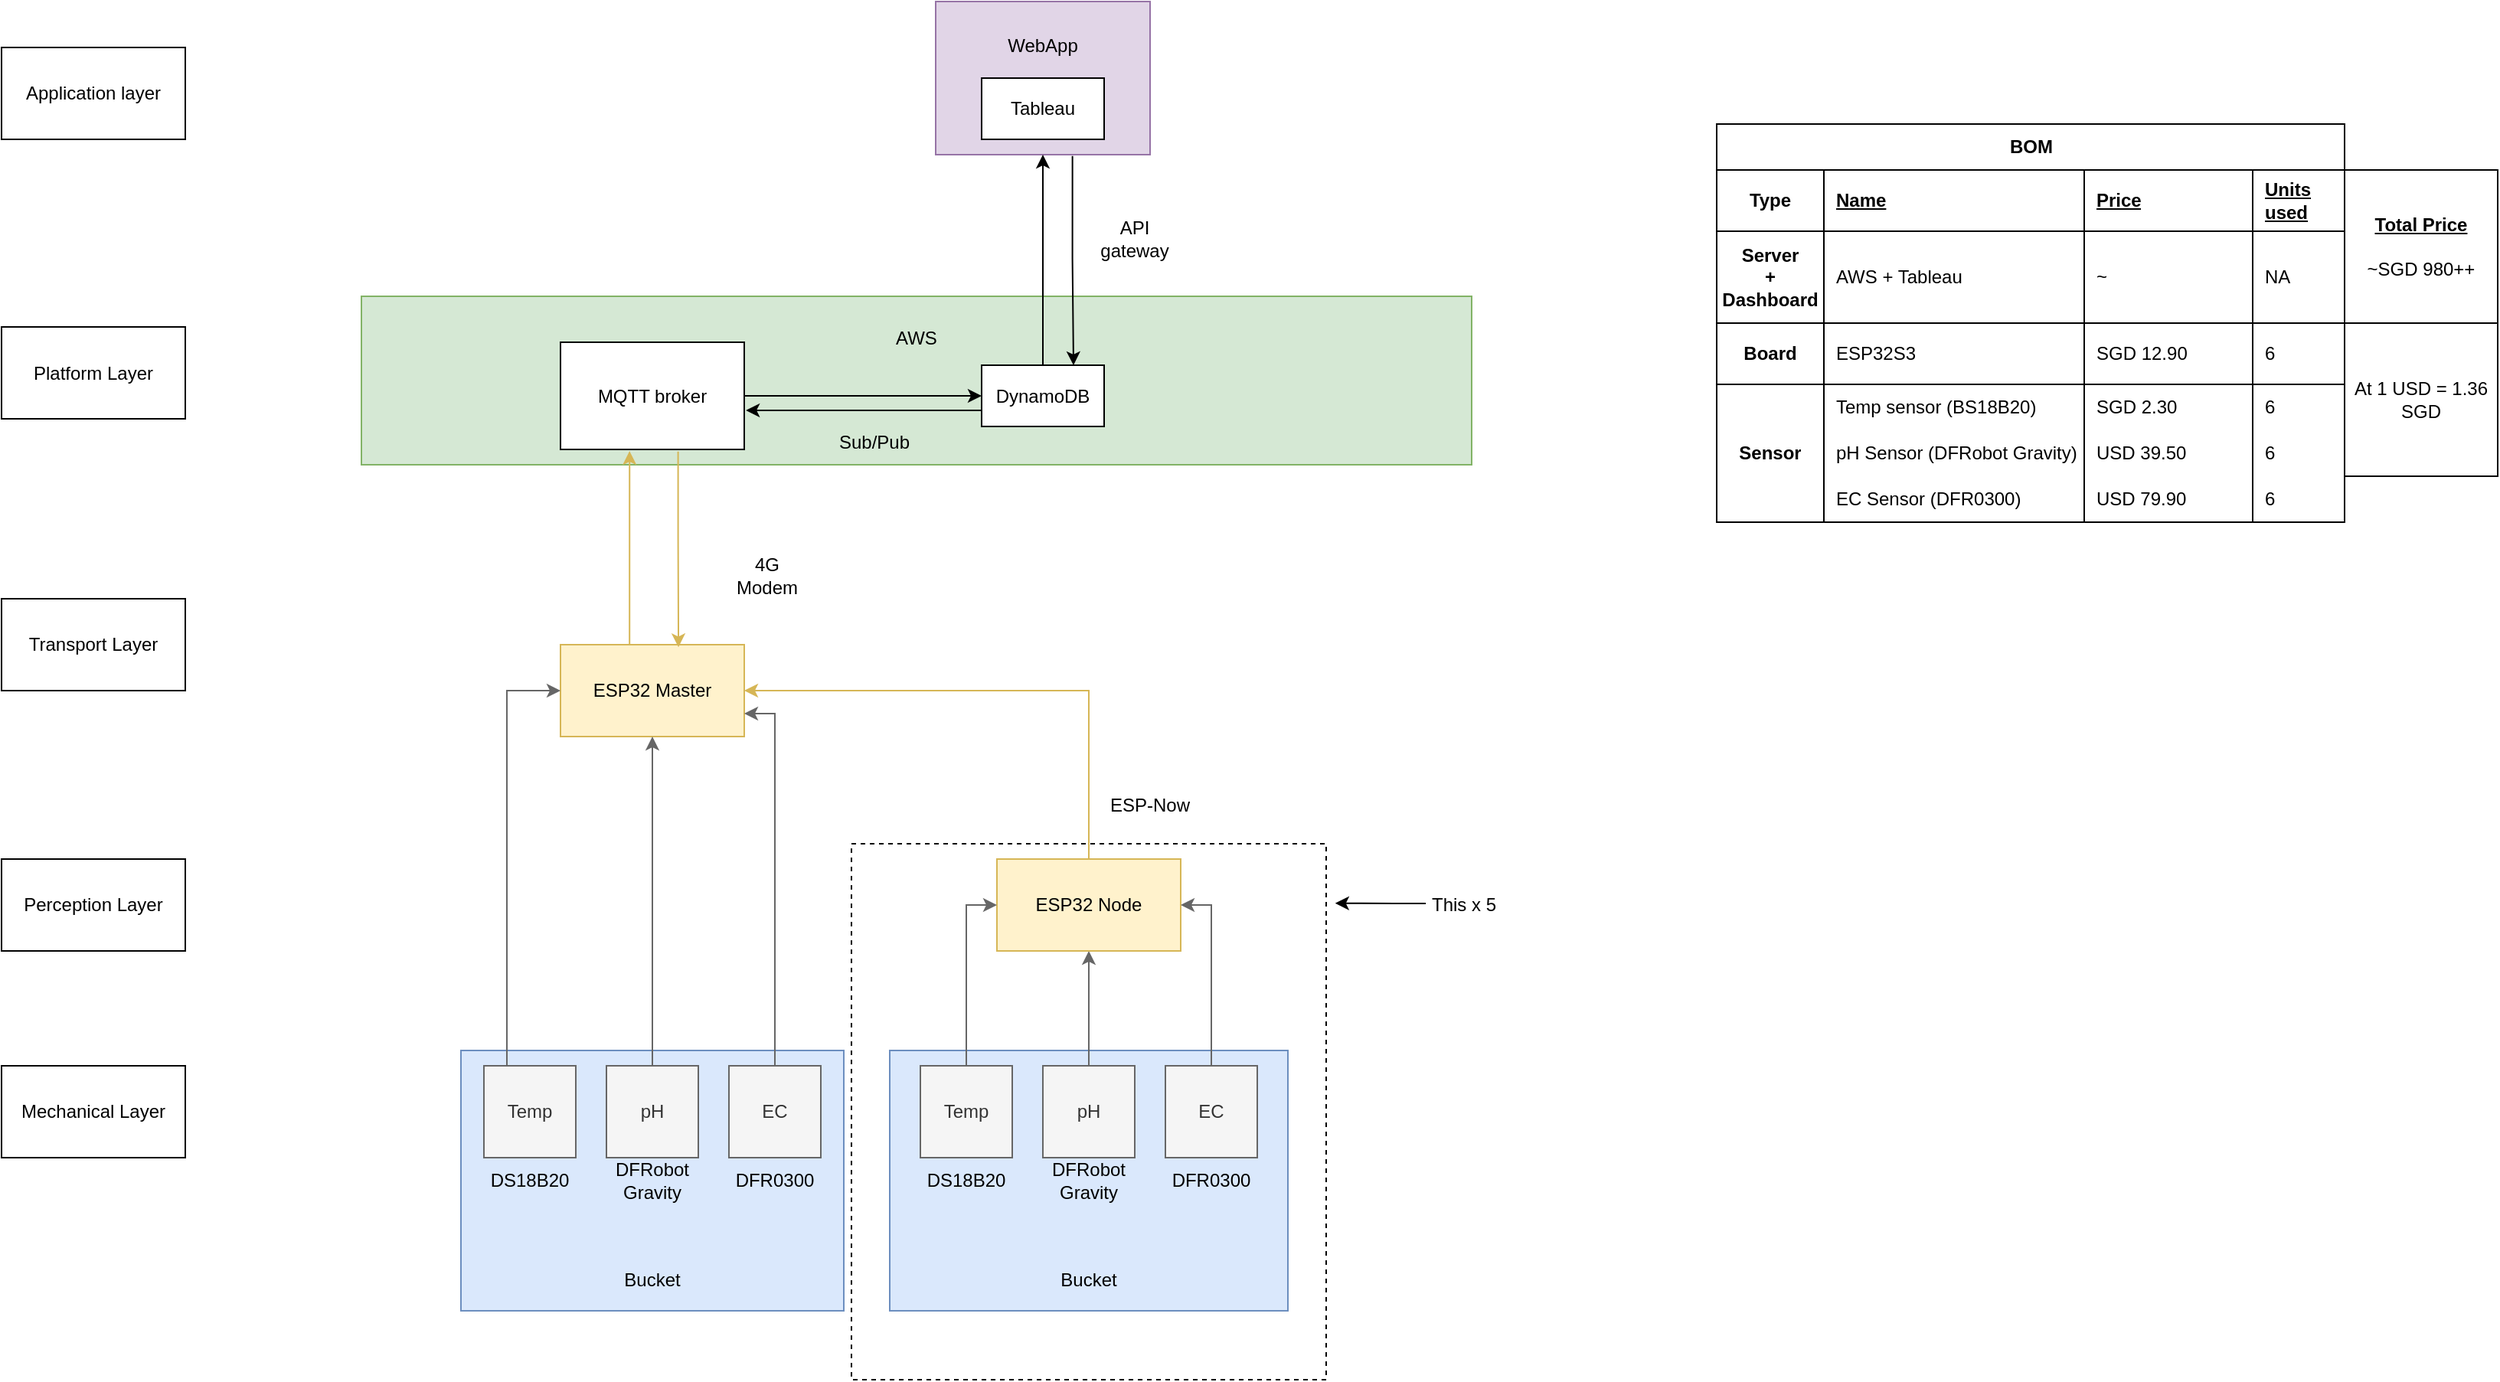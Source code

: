 <mxfile version="21.7.5" type="device" pages="2">
  <diagram name="System 1" id="mSUXatx3NGZQLz7jR2bt">
    <mxGraphModel dx="1036" dy="606" grid="1" gridSize="10" guides="1" tooltips="1" connect="1" arrows="1" fold="1" page="1" pageScale="1" pageWidth="1100" pageHeight="850" math="0" shadow="0">
      <root>
        <mxCell id="pdjHVwJBZPTXlufEzGtt-0" />
        <mxCell id="pdjHVwJBZPTXlufEzGtt-1" parent="pdjHVwJBZPTXlufEzGtt-0" />
        <mxCell id="Ox5QC6q338esezQXy0es-73" value="" style="rounded=0;whiteSpace=wrap;html=1;" parent="pdjHVwJBZPTXlufEzGtt-1" vertex="1">
          <mxGeometry x="1150" y="90" width="410" height="260" as="geometry" />
        </mxCell>
        <mxCell id="Mg-5uD6W3iN0FRPjGjF5-0" value="&lt;br&gt;&lt;br&gt;&lt;br&gt;&lt;br&gt;&lt;br&gt;&lt;br&gt;&lt;br&gt;&lt;br&gt;&lt;br&gt;Bucket" style="rounded=0;whiteSpace=wrap;html=1;fillColor=#dae8fc;strokeColor=#6c8ebf;" parent="pdjHVwJBZPTXlufEzGtt-1" vertex="1">
          <mxGeometry x="330" y="695" width="250" height="170" as="geometry" />
        </mxCell>
        <mxCell id="gIOfLjn_O7H-7bCl5vB6-2" value="" style="rounded=0;whiteSpace=wrap;html=1;fillColor=none;dashed=1;" parent="pdjHVwJBZPTXlufEzGtt-1" vertex="1">
          <mxGeometry x="585" y="560" width="310" height="350" as="geometry" />
        </mxCell>
        <mxCell id="gIOfLjn_O7H-7bCl5vB6-0" value="&lt;br&gt;&lt;br&gt;&lt;br&gt;&lt;br&gt;&lt;br&gt;&lt;br&gt;&lt;br&gt;&lt;br&gt;&lt;br&gt;Bucket" style="rounded=0;whiteSpace=wrap;html=1;fillColor=#dae8fc;strokeColor=#6c8ebf;" parent="pdjHVwJBZPTXlufEzGtt-1" vertex="1">
          <mxGeometry x="610" y="695" width="260" height="170" as="geometry" />
        </mxCell>
        <mxCell id="pdjHVwJBZPTXlufEzGtt-2" value="WebApp&lt;br&gt;&lt;br&gt;&lt;br&gt;&lt;br&gt;" style="rounded=0;whiteSpace=wrap;html=1;fillColor=#e1d5e7;strokeColor=#9673a6;" parent="pdjHVwJBZPTXlufEzGtt-1" vertex="1">
          <mxGeometry x="640" y="10" width="140" height="100" as="geometry" />
        </mxCell>
        <mxCell id="pdjHVwJBZPTXlufEzGtt-3" value="Application layer" style="rounded=0;whiteSpace=wrap;html=1;" parent="pdjHVwJBZPTXlufEzGtt-1" vertex="1">
          <mxGeometry x="30" y="40" width="120" height="60" as="geometry" />
        </mxCell>
        <mxCell id="pdjHVwJBZPTXlufEzGtt-4" value="Platform Layer" style="rounded=0;whiteSpace=wrap;html=1;" parent="pdjHVwJBZPTXlufEzGtt-1" vertex="1">
          <mxGeometry x="30" y="222.5" width="120" height="60" as="geometry" />
        </mxCell>
        <mxCell id="pdjHVwJBZPTXlufEzGtt-5" value="Transport Layer" style="rounded=0;whiteSpace=wrap;html=1;" parent="pdjHVwJBZPTXlufEzGtt-1" vertex="1">
          <mxGeometry x="30" y="400" width="120" height="60" as="geometry" />
        </mxCell>
        <mxCell id="pdjHVwJBZPTXlufEzGtt-6" value="Perception Layer" style="rounded=0;whiteSpace=wrap;html=1;" parent="pdjHVwJBZPTXlufEzGtt-1" vertex="1">
          <mxGeometry x="30" y="570" width="120" height="60" as="geometry" />
        </mxCell>
        <mxCell id="pdjHVwJBZPTXlufEzGtt-7" value="" style="edgeStyle=orthogonalEdgeStyle;rounded=0;orthogonalLoop=1;jettySize=auto;html=1;fillColor=#f5f5f5;strokeColor=#666666;entryX=0.5;entryY=1;entryDx=0;entryDy=0;" parent="pdjHVwJBZPTXlufEzGtt-1" source="pdjHVwJBZPTXlufEzGtt-8" target="pdjHVwJBZPTXlufEzGtt-10" edge="1">
          <mxGeometry relative="1" as="geometry">
            <mxPoint x="740" y="605" as="targetPoint" />
          </mxGeometry>
        </mxCell>
        <mxCell id="pdjHVwJBZPTXlufEzGtt-8" value="pH" style="rounded=0;whiteSpace=wrap;html=1;fillColor=#f5f5f5;fontColor=#333333;strokeColor=#666666;" parent="pdjHVwJBZPTXlufEzGtt-1" vertex="1">
          <mxGeometry x="710" y="705" width="60" height="60" as="geometry" />
        </mxCell>
        <mxCell id="pdjHVwJBZPTXlufEzGtt-9" value="" style="edgeStyle=orthogonalEdgeStyle;rounded=0;orthogonalLoop=1;jettySize=auto;html=1;entryX=1;entryY=0.5;entryDx=0;entryDy=0;fillColor=#fff2cc;strokeColor=#d6b656;exitX=0.5;exitY=0;exitDx=0;exitDy=0;" parent="pdjHVwJBZPTXlufEzGtt-1" source="pdjHVwJBZPTXlufEzGtt-10" target="pdjHVwJBZPTXlufEzGtt-17" edge="1">
          <mxGeometry relative="1" as="geometry">
            <mxPoint x="360" y="300" as="targetPoint" />
          </mxGeometry>
        </mxCell>
        <mxCell id="pdjHVwJBZPTXlufEzGtt-10" value="ESP32 Node" style="rounded=0;whiteSpace=wrap;html=1;fillColor=#fff2cc;strokeColor=#d6b656;" parent="pdjHVwJBZPTXlufEzGtt-1" vertex="1">
          <mxGeometry x="680" y="570" width="120" height="60" as="geometry" />
        </mxCell>
        <mxCell id="pdjHVwJBZPTXlufEzGtt-17" value="ESP32 Master" style="rounded=0;whiteSpace=wrap;html=1;fillColor=#fff2cc;strokeColor=#d6b656;" parent="pdjHVwJBZPTXlufEzGtt-1" vertex="1">
          <mxGeometry x="395" y="430" width="120" height="60" as="geometry" />
        </mxCell>
        <mxCell id="pdjHVwJBZPTXlufEzGtt-18" value="ESP-Now" style="text;html=1;strokeColor=none;fillColor=none;align=center;verticalAlign=middle;whiteSpace=wrap;rounded=0;" parent="pdjHVwJBZPTXlufEzGtt-1" vertex="1">
          <mxGeometry x="750" y="520" width="60" height="30" as="geometry" />
        </mxCell>
        <mxCell id="pdjHVwJBZPTXlufEzGtt-20" value="AWS&lt;br&gt;&lt;br&gt;&lt;br&gt;&lt;br&gt;&lt;br&gt;" style="whiteSpace=wrap;html=1;rounded=0;fillColor=#d5e8d4;strokeColor=#82b366;" parent="pdjHVwJBZPTXlufEzGtt-1" vertex="1">
          <mxGeometry x="265" y="202.5" width="725" height="110" as="geometry" />
        </mxCell>
        <mxCell id="pdjHVwJBZPTXlufEzGtt-21" value="MQTT broker" style="rounded=0;whiteSpace=wrap;html=1;" parent="pdjHVwJBZPTXlufEzGtt-1" vertex="1">
          <mxGeometry x="395" y="232.5" width="120" height="70" as="geometry" />
        </mxCell>
        <mxCell id="pdjHVwJBZPTXlufEzGtt-22" value="Tableau" style="rounded=0;whiteSpace=wrap;html=1;" parent="pdjHVwJBZPTXlufEzGtt-1" vertex="1">
          <mxGeometry x="670" y="60" width="80" height="40" as="geometry" />
        </mxCell>
        <mxCell id="pdjHVwJBZPTXlufEzGtt-23" value="DynamoDB" style="rounded=0;whiteSpace=wrap;html=1;" parent="pdjHVwJBZPTXlufEzGtt-1" vertex="1">
          <mxGeometry x="670" y="247.5" width="80" height="40" as="geometry" />
        </mxCell>
        <mxCell id="pdjHVwJBZPTXlufEzGtt-24" value="4G Modem" style="text;html=1;strokeColor=none;fillColor=none;align=center;verticalAlign=middle;whiteSpace=wrap;rounded=0;" parent="pdjHVwJBZPTXlufEzGtt-1" vertex="1">
          <mxGeometry x="500" y="370" width="60" height="30" as="geometry" />
        </mxCell>
        <mxCell id="pdjHVwJBZPTXlufEzGtt-26" value="" style="endArrow=classic;html=1;rounded=0;entryX=0;entryY=0.5;entryDx=0;entryDy=0;" parent="pdjHVwJBZPTXlufEzGtt-1" source="pdjHVwJBZPTXlufEzGtt-21" target="pdjHVwJBZPTXlufEzGtt-23" edge="1">
          <mxGeometry width="50" height="50" relative="1" as="geometry">
            <mxPoint x="515" y="327.5" as="sourcePoint" />
            <mxPoint x="585.711" y="277.5" as="targetPoint" />
          </mxGeometry>
        </mxCell>
        <mxCell id="pdjHVwJBZPTXlufEzGtt-27" value="" style="endArrow=classic;html=1;rounded=0;entryX=0.5;entryY=1;entryDx=0;entryDy=0;exitX=0.5;exitY=0;exitDx=0;exitDy=0;edgeStyle=orthogonalEdgeStyle;" parent="pdjHVwJBZPTXlufEzGtt-1" source="pdjHVwJBZPTXlufEzGtt-23" target="pdjHVwJBZPTXlufEzGtt-2" edge="1">
          <mxGeometry width="50" height="50" relative="1" as="geometry">
            <mxPoint x="574.71" y="247.5" as="sourcePoint" />
            <mxPoint x="710" y="192.5" as="targetPoint" />
          </mxGeometry>
        </mxCell>
        <mxCell id="pdjHVwJBZPTXlufEzGtt-28" value="Sub/Pub" style="text;html=1;strokeColor=none;fillColor=none;align=center;verticalAlign=middle;whiteSpace=wrap;rounded=0;" parent="pdjHVwJBZPTXlufEzGtt-1" vertex="1">
          <mxGeometry x="570" y="282.5" width="60" height="30" as="geometry" />
        </mxCell>
        <mxCell id="pdjHVwJBZPTXlufEzGtt-40" value="Mechanical Layer" style="rounded=0;whiteSpace=wrap;html=1;" parent="pdjHVwJBZPTXlufEzGtt-1" vertex="1">
          <mxGeometry x="30" y="705" width="120" height="60" as="geometry" />
        </mxCell>
        <mxCell id="pdjHVwJBZPTXlufEzGtt-41" value="" style="edgeStyle=orthogonalEdgeStyle;rounded=0;orthogonalLoop=1;jettySize=auto;html=1;fillColor=#fff2cc;strokeColor=#d6b656;exitX=0.64;exitY=1.02;exitDx=0;exitDy=0;exitPerimeter=0;entryX=0.642;entryY=0.028;entryDx=0;entryDy=0;entryPerimeter=0;" parent="pdjHVwJBZPTXlufEzGtt-1" source="pdjHVwJBZPTXlufEzGtt-21" target="pdjHVwJBZPTXlufEzGtt-17" edge="1">
          <mxGeometry relative="1" as="geometry">
            <mxPoint x="470" y="230" as="sourcePoint" />
            <mxPoint x="460" y="260" as="targetPoint" />
            <Array as="points">
              <mxPoint x="472" y="360" />
              <mxPoint x="472" y="360" />
            </Array>
          </mxGeometry>
        </mxCell>
        <mxCell id="pdjHVwJBZPTXlufEzGtt-42" value="" style="endArrow=classic;html=1;rounded=0;entryX=0.75;entryY=0;entryDx=0;entryDy=0;exitX=0.638;exitY=1.009;exitDx=0;exitDy=0;exitPerimeter=0;edgeStyle=orthogonalEdgeStyle;" parent="pdjHVwJBZPTXlufEzGtt-1" source="pdjHVwJBZPTXlufEzGtt-2" target="pdjHVwJBZPTXlufEzGtt-23" edge="1">
          <mxGeometry width="50" height="50" relative="1" as="geometry">
            <mxPoint x="730" y="190" as="sourcePoint" />
            <mxPoint x="730" y="245" as="targetPoint" />
            <Array as="points">
              <mxPoint x="729" y="178" />
              <mxPoint x="730" y="178" />
            </Array>
          </mxGeometry>
        </mxCell>
        <mxCell id="pdjHVwJBZPTXlufEzGtt-43" value="" style="endArrow=classic;html=1;rounded=0;entryX=1.009;entryY=0.635;entryDx=0;entryDy=0;entryPerimeter=0;edgeStyle=orthogonalEdgeStyle;" parent="pdjHVwJBZPTXlufEzGtt-1" target="pdjHVwJBZPTXlufEzGtt-21" edge="1">
          <mxGeometry width="50" height="50" relative="1" as="geometry">
            <mxPoint x="670" y="280" as="sourcePoint" />
            <mxPoint x="545" y="277.5" as="targetPoint" />
            <Array as="points">
              <mxPoint x="670" y="277" />
            </Array>
          </mxGeometry>
        </mxCell>
        <mxCell id="pdjHVwJBZPTXlufEzGtt-97" value="" style="edgeStyle=orthogonalEdgeStyle;rounded=0;orthogonalLoop=1;jettySize=auto;html=1;fillColor=#fff2cc;strokeColor=#d6b656;entryX=0.376;entryY=1.015;entryDx=0;entryDy=0;entryPerimeter=0;exitX=0.25;exitY=0;exitDx=0;exitDy=0;" parent="pdjHVwJBZPTXlufEzGtt-1" source="pdjHVwJBZPTXlufEzGtt-17" target="pdjHVwJBZPTXlufEzGtt-21" edge="1">
          <mxGeometry relative="1" as="geometry">
            <mxPoint x="440" y="270" as="sourcePoint" />
            <mxPoint x="440" y="230" as="targetPoint" />
            <Array as="points">
              <mxPoint x="440" y="430" />
            </Array>
          </mxGeometry>
        </mxCell>
        <mxCell id="Xgc-tF0ymh-0NQXwX-aS-1" value="EC" style="rounded=0;whiteSpace=wrap;html=1;fillColor=#f5f5f5;fontColor=#333333;strokeColor=#666666;" parent="pdjHVwJBZPTXlufEzGtt-1" vertex="1">
          <mxGeometry x="790" y="705" width="60" height="60" as="geometry" />
        </mxCell>
        <mxCell id="Xgc-tF0ymh-0NQXwX-aS-2" value="Temp" style="rounded=0;whiteSpace=wrap;html=1;fillColor=#f5f5f5;fontColor=#333333;strokeColor=#666666;" parent="pdjHVwJBZPTXlufEzGtt-1" vertex="1">
          <mxGeometry x="630" y="705" width="60" height="60" as="geometry" />
        </mxCell>
        <mxCell id="Xgc-tF0ymh-0NQXwX-aS-3" value="" style="edgeStyle=orthogonalEdgeStyle;rounded=0;orthogonalLoop=1;jettySize=auto;html=1;fillColor=#f5f5f5;strokeColor=#666666;entryX=0;entryY=0.5;entryDx=0;entryDy=0;" parent="pdjHVwJBZPTXlufEzGtt-1" source="Xgc-tF0ymh-0NQXwX-aS-2" target="pdjHVwJBZPTXlufEzGtt-10" edge="1">
          <mxGeometry relative="1" as="geometry">
            <mxPoint x="659.8" y="605" as="targetPoint" />
            <mxPoint x="659.8" y="665" as="sourcePoint" />
          </mxGeometry>
        </mxCell>
        <mxCell id="Xgc-tF0ymh-0NQXwX-aS-5" value="" style="edgeStyle=orthogonalEdgeStyle;rounded=0;orthogonalLoop=1;jettySize=auto;html=1;fillColor=#f5f5f5;strokeColor=#666666;entryX=1;entryY=0.5;entryDx=0;entryDy=0;exitX=0.5;exitY=0;exitDx=0;exitDy=0;" parent="pdjHVwJBZPTXlufEzGtt-1" source="Xgc-tF0ymh-0NQXwX-aS-1" target="pdjHVwJBZPTXlufEzGtt-10" edge="1">
          <mxGeometry relative="1" as="geometry">
            <mxPoint x="819.8" y="605" as="targetPoint" />
            <mxPoint x="819.8" y="665" as="sourcePoint" />
            <Array as="points">
              <mxPoint x="820" y="600" />
            </Array>
          </mxGeometry>
        </mxCell>
        <mxCell id="Xgc-tF0ymh-0NQXwX-aS-9" value="DFRobot&lt;br&gt;Gravity" style="text;html=1;strokeColor=none;fillColor=none;align=center;verticalAlign=middle;whiteSpace=wrap;rounded=0;" parent="pdjHVwJBZPTXlufEzGtt-1" vertex="1">
          <mxGeometry x="710" y="765" width="60" height="30" as="geometry" />
        </mxCell>
        <mxCell id="Xgc-tF0ymh-0NQXwX-aS-10" value="DFR0300" style="text;html=1;strokeColor=none;fillColor=none;align=center;verticalAlign=middle;whiteSpace=wrap;rounded=0;" parent="pdjHVwJBZPTXlufEzGtt-1" vertex="1">
          <mxGeometry x="790" y="765" width="60" height="30" as="geometry" />
        </mxCell>
        <mxCell id="OfvR_gQvhmY85sJ1QPW--2" style="edgeStyle=orthogonalEdgeStyle;rounded=0;orthogonalLoop=1;jettySize=auto;html=1;entryX=1.019;entryY=0.111;entryDx=0;entryDy=0;entryPerimeter=0;" parent="pdjHVwJBZPTXlufEzGtt-1" source="OfvR_gQvhmY85sJ1QPW--0" target="gIOfLjn_O7H-7bCl5vB6-2" edge="1">
          <mxGeometry relative="1" as="geometry">
            <mxPoint x="860" y="600" as="targetPoint" />
            <Array as="points">
              <mxPoint x="940" y="599" />
              <mxPoint x="940" y="599" />
            </Array>
          </mxGeometry>
        </mxCell>
        <mxCell id="OfvR_gQvhmY85sJ1QPW--0" value="This x 5" style="text;html=1;strokeColor=none;fillColor=none;align=center;verticalAlign=middle;whiteSpace=wrap;rounded=0;" parent="pdjHVwJBZPTXlufEzGtt-1" vertex="1">
          <mxGeometry x="960" y="555" width="50" height="90" as="geometry" />
        </mxCell>
        <mxCell id="OfvR_gQvhmY85sJ1QPW--3" value="API gateway" style="text;html=1;strokeColor=none;fillColor=none;align=center;verticalAlign=middle;whiteSpace=wrap;rounded=0;" parent="pdjHVwJBZPTXlufEzGtt-1" vertex="1">
          <mxGeometry x="740" y="150" width="60" height="30" as="geometry" />
        </mxCell>
        <mxCell id="xloS5mjgfLRDalYpdNot-15" value="" style="edgeStyle=orthogonalEdgeStyle;rounded=0;orthogonalLoop=1;jettySize=auto;html=1;fillColor=#f5f5f5;strokeColor=#666666;entryX=0.5;entryY=1;entryDx=0;entryDy=0;" parent="pdjHVwJBZPTXlufEzGtt-1" source="xloS5mjgfLRDalYpdNot-16" target="pdjHVwJBZPTXlufEzGtt-17" edge="1">
          <mxGeometry relative="1" as="geometry">
            <mxPoint x="440" y="520" as="targetPoint" />
          </mxGeometry>
        </mxCell>
        <mxCell id="xloS5mjgfLRDalYpdNot-16" value="pH" style="rounded=0;whiteSpace=wrap;html=1;fillColor=#f5f5f5;fontColor=#333333;strokeColor=#666666;" parent="pdjHVwJBZPTXlufEzGtt-1" vertex="1">
          <mxGeometry x="425" y="705" width="60" height="60" as="geometry" />
        </mxCell>
        <mxCell id="xloS5mjgfLRDalYpdNot-17" value="EC" style="rounded=0;whiteSpace=wrap;html=1;fillColor=#f5f5f5;fontColor=#333333;strokeColor=#666666;" parent="pdjHVwJBZPTXlufEzGtt-1" vertex="1">
          <mxGeometry x="505" y="705" width="60" height="60" as="geometry" />
        </mxCell>
        <mxCell id="xloS5mjgfLRDalYpdNot-18" value="Temp" style="rounded=0;whiteSpace=wrap;html=1;fillColor=#f5f5f5;fontColor=#333333;strokeColor=#666666;" parent="pdjHVwJBZPTXlufEzGtt-1" vertex="1">
          <mxGeometry x="345" y="705" width="60" height="60" as="geometry" />
        </mxCell>
        <mxCell id="xloS5mjgfLRDalYpdNot-19" value="" style="edgeStyle=orthogonalEdgeStyle;rounded=0;orthogonalLoop=1;jettySize=auto;html=1;fillColor=#f5f5f5;strokeColor=#666666;entryX=0;entryY=0.5;entryDx=0;entryDy=0;" parent="pdjHVwJBZPTXlufEzGtt-1" source="xloS5mjgfLRDalYpdNot-18" target="pdjHVwJBZPTXlufEzGtt-17" edge="1">
          <mxGeometry relative="1" as="geometry">
            <mxPoint x="380" y="490" as="targetPoint" />
            <mxPoint x="359.8" y="555" as="sourcePoint" />
            <Array as="points">
              <mxPoint x="360" y="460" />
            </Array>
          </mxGeometry>
        </mxCell>
        <mxCell id="xloS5mjgfLRDalYpdNot-20" value="" style="edgeStyle=orthogonalEdgeStyle;rounded=0;orthogonalLoop=1;jettySize=auto;html=1;fillColor=#f5f5f5;strokeColor=#666666;entryX=1;entryY=0.75;entryDx=0;entryDy=0;exitX=0.5;exitY=0;exitDx=0;exitDy=0;" parent="pdjHVwJBZPTXlufEzGtt-1" source="xloS5mjgfLRDalYpdNot-17" target="pdjHVwJBZPTXlufEzGtt-17" edge="1">
          <mxGeometry relative="1" as="geometry">
            <mxPoint x="500" y="490" as="targetPoint" />
            <mxPoint x="519.8" y="555" as="sourcePoint" />
            <Array as="points">
              <mxPoint x="535" y="475" />
            </Array>
          </mxGeometry>
        </mxCell>
        <mxCell id="xloS5mjgfLRDalYpdNot-21" value="DFRobot&lt;br&gt;Gravity" style="text;html=1;strokeColor=none;fillColor=none;align=center;verticalAlign=middle;whiteSpace=wrap;rounded=0;" parent="pdjHVwJBZPTXlufEzGtt-1" vertex="1">
          <mxGeometry x="425" y="765" width="60" height="30" as="geometry" />
        </mxCell>
        <mxCell id="xloS5mjgfLRDalYpdNot-22" value="DFR0300" style="text;html=1;strokeColor=none;fillColor=none;align=center;verticalAlign=middle;whiteSpace=wrap;rounded=0;" parent="pdjHVwJBZPTXlufEzGtt-1" vertex="1">
          <mxGeometry x="505" y="765" width="60" height="30" as="geometry" />
        </mxCell>
        <mxCell id="Ox5QC6q338esezQXy0es-4" value="DS18B20" style="text;html=1;strokeColor=none;fillColor=none;align=center;verticalAlign=middle;whiteSpace=wrap;rounded=0;" parent="pdjHVwJBZPTXlufEzGtt-1" vertex="1">
          <mxGeometry x="630" y="765" width="60" height="30" as="geometry" />
        </mxCell>
        <mxCell id="Ox5QC6q338esezQXy0es-7" value="DS18B20" style="text;html=1;strokeColor=none;fillColor=none;align=center;verticalAlign=middle;whiteSpace=wrap;rounded=0;" parent="pdjHVwJBZPTXlufEzGtt-1" vertex="1">
          <mxGeometry x="345" y="765" width="60" height="30" as="geometry" />
        </mxCell>
        <mxCell id="Ox5QC6q338esezQXy0es-22" value="BOM" style="shape=table;startSize=30;container=1;collapsible=1;childLayout=tableLayout;fixedRows=1;rowLines=0;fontStyle=1;align=center;resizeLast=1;html=1;labelBackgroundColor=default;" parent="pdjHVwJBZPTXlufEzGtt-1" vertex="1">
          <mxGeometry x="1150" y="90" width="410" height="260" as="geometry" />
        </mxCell>
        <mxCell id="Ox5QC6q338esezQXy0es-23" value="" style="shape=tableRow;horizontal=0;startSize=0;swimlaneHead=0;swimlaneBody=0;fillColor=none;collapsible=0;dropTarget=0;points=[[0,0.5],[1,0.5]];portConstraint=eastwest;top=0;left=0;right=0;bottom=1;labelBackgroundColor=default;" parent="Ox5QC6q338esezQXy0es-22" vertex="1">
          <mxGeometry y="30" width="410" height="40" as="geometry" />
        </mxCell>
        <mxCell id="Ox5QC6q338esezQXy0es-24" value="Type" style="shape=partialRectangle;connectable=0;fillColor=none;top=0;left=0;bottom=0;right=0;fontStyle=1;overflow=hidden;whiteSpace=wrap;html=1;labelBackgroundColor=default;" parent="Ox5QC6q338esezQXy0es-23" vertex="1">
          <mxGeometry width="70" height="40" as="geometry">
            <mxRectangle width="70" height="40" as="alternateBounds" />
          </mxGeometry>
        </mxCell>
        <mxCell id="Ox5QC6q338esezQXy0es-25" value="Name" style="shape=partialRectangle;connectable=0;fillColor=none;top=0;left=0;bottom=0;right=0;align=left;spacingLeft=6;fontStyle=5;overflow=hidden;whiteSpace=wrap;html=1;labelBackgroundColor=default;" parent="Ox5QC6q338esezQXy0es-23" vertex="1">
          <mxGeometry x="70" width="170" height="40" as="geometry">
            <mxRectangle width="170" height="40" as="alternateBounds" />
          </mxGeometry>
        </mxCell>
        <mxCell id="Ox5QC6q338esezQXy0es-35" value="Price" style="shape=partialRectangle;connectable=0;fillColor=none;top=0;left=0;bottom=0;right=0;align=left;spacingLeft=6;fontStyle=5;overflow=hidden;whiteSpace=wrap;html=1;labelBackgroundColor=default;" parent="Ox5QC6q338esezQXy0es-23" vertex="1">
          <mxGeometry x="240" width="110" height="40" as="geometry">
            <mxRectangle width="110" height="40" as="alternateBounds" />
          </mxGeometry>
        </mxCell>
        <mxCell id="Ox5QC6q338esezQXy0es-47" value="Units used" style="shape=partialRectangle;connectable=0;fillColor=none;top=0;left=0;bottom=0;right=0;align=left;spacingLeft=6;fontStyle=5;overflow=hidden;whiteSpace=wrap;html=1;labelBackgroundColor=default;" parent="Ox5QC6q338esezQXy0es-23" vertex="1">
          <mxGeometry x="350" width="60" height="40" as="geometry">
            <mxRectangle width="60" height="40" as="alternateBounds" />
          </mxGeometry>
        </mxCell>
        <mxCell id="Ox5QC6q338esezQXy0es-52" style="shape=tableRow;horizontal=0;startSize=0;swimlaneHead=0;swimlaneBody=0;fillColor=none;collapsible=0;dropTarget=0;points=[[0,0.5],[1,0.5]];portConstraint=eastwest;top=0;left=0;right=0;bottom=1;labelBackgroundColor=default;" parent="Ox5QC6q338esezQXy0es-22" vertex="1">
          <mxGeometry y="70" width="410" height="60" as="geometry" />
        </mxCell>
        <mxCell id="Ox5QC6q338esezQXy0es-53" value="Server&lt;br&gt;+ Dashboard" style="shape=partialRectangle;connectable=0;fillColor=none;top=0;left=0;bottom=0;right=0;fontStyle=1;overflow=hidden;whiteSpace=wrap;html=1;labelBackgroundColor=default;" parent="Ox5QC6q338esezQXy0es-52" vertex="1">
          <mxGeometry width="70" height="60" as="geometry">
            <mxRectangle width="70" height="60" as="alternateBounds" />
          </mxGeometry>
        </mxCell>
        <mxCell id="Ox5QC6q338esezQXy0es-54" value="AWS + Tableau" style="shape=partialRectangle;connectable=0;fillColor=none;top=0;left=0;bottom=0;right=0;align=left;spacingLeft=6;overflow=hidden;whiteSpace=wrap;html=1;labelBackgroundColor=default;" parent="Ox5QC6q338esezQXy0es-52" vertex="1">
          <mxGeometry x="70" width="170" height="60" as="geometry">
            <mxRectangle width="170" height="60" as="alternateBounds" />
          </mxGeometry>
        </mxCell>
        <mxCell id="Ox5QC6q338esezQXy0es-55" value="~" style="shape=partialRectangle;connectable=0;fillColor=none;top=0;left=0;bottom=0;right=0;align=left;spacingLeft=6;overflow=hidden;whiteSpace=wrap;html=1;labelBackgroundColor=default;" parent="Ox5QC6q338esezQXy0es-52" vertex="1">
          <mxGeometry x="240" width="110" height="60" as="geometry">
            <mxRectangle width="110" height="60" as="alternateBounds" />
          </mxGeometry>
        </mxCell>
        <mxCell id="Ox5QC6q338esezQXy0es-56" value="NA" style="shape=partialRectangle;connectable=0;fillColor=none;top=0;left=0;bottom=0;right=0;align=left;spacingLeft=6;overflow=hidden;whiteSpace=wrap;html=1;labelBackgroundColor=default;" parent="Ox5QC6q338esezQXy0es-52" vertex="1">
          <mxGeometry x="350" width="60" height="60" as="geometry">
            <mxRectangle width="60" height="60" as="alternateBounds" />
          </mxGeometry>
        </mxCell>
        <mxCell id="Ox5QC6q338esezQXy0es-57" style="shape=tableRow;horizontal=0;startSize=0;swimlaneHead=0;swimlaneBody=0;fillColor=none;collapsible=0;dropTarget=0;points=[[0,0.5],[1,0.5]];portConstraint=eastwest;top=0;left=0;right=0;bottom=1;labelBackgroundColor=default;" parent="Ox5QC6q338esezQXy0es-22" vertex="1">
          <mxGeometry y="130" width="410" height="40" as="geometry" />
        </mxCell>
        <mxCell id="Ox5QC6q338esezQXy0es-58" value="&lt;b&gt;Board&lt;/b&gt;" style="shape=partialRectangle;connectable=0;fillColor=none;top=0;left=0;bottom=0;right=0;fontStyle=0;overflow=hidden;whiteSpace=wrap;html=1;labelBackgroundColor=default;" parent="Ox5QC6q338esezQXy0es-57" vertex="1">
          <mxGeometry width="70" height="40" as="geometry">
            <mxRectangle width="70" height="40" as="alternateBounds" />
          </mxGeometry>
        </mxCell>
        <mxCell id="Ox5QC6q338esezQXy0es-59" value="&lt;span style=&quot;&quot;&gt;ESP32S3&lt;/span&gt;" style="shape=partialRectangle;connectable=0;fillColor=none;top=0;left=0;bottom=0;right=0;align=left;spacingLeft=6;fontStyle=0;overflow=hidden;whiteSpace=wrap;html=1;labelBorderColor=none;labelBackgroundColor=default;" parent="Ox5QC6q338esezQXy0es-57" vertex="1">
          <mxGeometry x="70" width="170" height="40" as="geometry">
            <mxRectangle width="170" height="40" as="alternateBounds" />
          </mxGeometry>
        </mxCell>
        <mxCell id="Ox5QC6q338esezQXy0es-60" value="SGD 12.90" style="shape=partialRectangle;connectable=0;fillColor=none;top=0;left=0;bottom=0;right=0;align=left;spacingLeft=6;overflow=hidden;whiteSpace=wrap;html=1;labelBackgroundColor=default;" parent="Ox5QC6q338esezQXy0es-57" vertex="1">
          <mxGeometry x="240" width="110" height="40" as="geometry">
            <mxRectangle width="110" height="40" as="alternateBounds" />
          </mxGeometry>
        </mxCell>
        <mxCell id="Ox5QC6q338esezQXy0es-61" value="6" style="shape=partialRectangle;connectable=0;fillColor=none;top=0;left=0;bottom=0;right=0;align=left;spacingLeft=6;overflow=hidden;whiteSpace=wrap;html=1;labelBackgroundColor=default;" parent="Ox5QC6q338esezQXy0es-57" vertex="1">
          <mxGeometry x="350" width="60" height="40" as="geometry">
            <mxRectangle width="60" height="40" as="alternateBounds" />
          </mxGeometry>
        </mxCell>
        <mxCell id="Ox5QC6q338esezQXy0es-26" value="" style="shape=tableRow;horizontal=0;startSize=0;swimlaneHead=0;swimlaneBody=0;fillColor=none;collapsible=0;dropTarget=0;points=[[0,0.5],[1,0.5]];portConstraint=eastwest;top=0;left=0;right=0;bottom=0;labelBackgroundColor=default;" parent="Ox5QC6q338esezQXy0es-22" vertex="1">
          <mxGeometry y="170" width="410" height="30" as="geometry" />
        </mxCell>
        <mxCell id="Ox5QC6q338esezQXy0es-27" value="" style="shape=partialRectangle;connectable=0;fillColor=none;top=0;left=0;bottom=0;right=0;editable=1;overflow=hidden;whiteSpace=wrap;html=1;labelBackgroundColor=default;" parent="Ox5QC6q338esezQXy0es-26" vertex="1">
          <mxGeometry width="70" height="30" as="geometry">
            <mxRectangle width="70" height="30" as="alternateBounds" />
          </mxGeometry>
        </mxCell>
        <mxCell id="Ox5QC6q338esezQXy0es-28" value="Temp sensor (BS18B20)" style="shape=partialRectangle;connectable=0;fillColor=none;top=0;left=0;bottom=0;right=0;align=left;spacingLeft=6;overflow=hidden;whiteSpace=wrap;html=1;labelBackgroundColor=default;" parent="Ox5QC6q338esezQXy0es-26" vertex="1">
          <mxGeometry x="70" width="170" height="30" as="geometry">
            <mxRectangle width="170" height="30" as="alternateBounds" />
          </mxGeometry>
        </mxCell>
        <mxCell id="Ox5QC6q338esezQXy0es-36" value="SGD 2.30" style="shape=partialRectangle;connectable=0;fillColor=none;top=0;left=0;bottom=0;right=0;align=left;spacingLeft=6;overflow=hidden;whiteSpace=wrap;html=1;labelBackgroundColor=default;" parent="Ox5QC6q338esezQXy0es-26" vertex="1">
          <mxGeometry x="240" width="110" height="30" as="geometry">
            <mxRectangle width="110" height="30" as="alternateBounds" />
          </mxGeometry>
        </mxCell>
        <mxCell id="Ox5QC6q338esezQXy0es-49" value="6" style="shape=partialRectangle;connectable=0;fillColor=none;top=0;left=0;bottom=0;right=0;align=left;spacingLeft=6;overflow=hidden;whiteSpace=wrap;html=1;labelBackgroundColor=default;" parent="Ox5QC6q338esezQXy0es-26" vertex="1">
          <mxGeometry x="350" width="60" height="30" as="geometry">
            <mxRectangle width="60" height="30" as="alternateBounds" />
          </mxGeometry>
        </mxCell>
        <mxCell id="Ox5QC6q338esezQXy0es-29" value="" style="shape=tableRow;horizontal=0;startSize=0;swimlaneHead=0;swimlaneBody=0;fillColor=none;collapsible=0;dropTarget=0;points=[[0,0.5],[1,0.5]];portConstraint=eastwest;top=0;left=0;right=0;bottom=0;labelBackgroundColor=default;" parent="Ox5QC6q338esezQXy0es-22" vertex="1">
          <mxGeometry y="200" width="410" height="30" as="geometry" />
        </mxCell>
        <mxCell id="Ox5QC6q338esezQXy0es-30" value="Sensor" style="shape=partialRectangle;connectable=0;fillColor=none;top=0;left=0;bottom=0;right=0;editable=1;overflow=hidden;whiteSpace=wrap;html=1;fontStyle=1;labelBackgroundColor=default;" parent="Ox5QC6q338esezQXy0es-29" vertex="1">
          <mxGeometry width="70" height="30" as="geometry">
            <mxRectangle width="70" height="30" as="alternateBounds" />
          </mxGeometry>
        </mxCell>
        <mxCell id="Ox5QC6q338esezQXy0es-31" value="pH Sensor (DFRobot Gravity)" style="shape=partialRectangle;connectable=0;fillColor=none;top=0;left=0;bottom=0;right=0;align=left;spacingLeft=6;overflow=hidden;whiteSpace=wrap;html=1;labelBackgroundColor=default;" parent="Ox5QC6q338esezQXy0es-29" vertex="1">
          <mxGeometry x="70" width="170" height="30" as="geometry">
            <mxRectangle width="170" height="30" as="alternateBounds" />
          </mxGeometry>
        </mxCell>
        <mxCell id="Ox5QC6q338esezQXy0es-37" value="USD 39.50" style="shape=partialRectangle;connectable=0;fillColor=none;top=0;left=0;bottom=0;right=0;align=left;spacingLeft=6;overflow=hidden;whiteSpace=wrap;html=1;labelBackgroundColor=default;" parent="Ox5QC6q338esezQXy0es-29" vertex="1">
          <mxGeometry x="240" width="110" height="30" as="geometry">
            <mxRectangle width="110" height="30" as="alternateBounds" />
          </mxGeometry>
        </mxCell>
        <mxCell id="Ox5QC6q338esezQXy0es-50" value="6" style="shape=partialRectangle;connectable=0;fillColor=none;top=0;left=0;bottom=0;right=0;align=left;spacingLeft=6;overflow=hidden;whiteSpace=wrap;html=1;labelBackgroundColor=default;" parent="Ox5QC6q338esezQXy0es-29" vertex="1">
          <mxGeometry x="350" width="60" height="30" as="geometry">
            <mxRectangle width="60" height="30" as="alternateBounds" />
          </mxGeometry>
        </mxCell>
        <mxCell id="Ox5QC6q338esezQXy0es-32" value="" style="shape=tableRow;horizontal=0;startSize=0;swimlaneHead=0;swimlaneBody=0;fillColor=none;collapsible=0;dropTarget=0;points=[[0,0.5],[1,0.5]];portConstraint=eastwest;top=0;left=0;right=0;bottom=0;labelBackgroundColor=default;" parent="Ox5QC6q338esezQXy0es-22" vertex="1">
          <mxGeometry y="230" width="410" height="30" as="geometry" />
        </mxCell>
        <mxCell id="Ox5QC6q338esezQXy0es-33" value="" style="shape=partialRectangle;connectable=0;fillColor=none;top=0;left=0;bottom=0;right=0;editable=1;overflow=hidden;whiteSpace=wrap;html=1;labelBackgroundColor=default;" parent="Ox5QC6q338esezQXy0es-32" vertex="1">
          <mxGeometry width="70" height="30" as="geometry">
            <mxRectangle width="70" height="30" as="alternateBounds" />
          </mxGeometry>
        </mxCell>
        <mxCell id="Ox5QC6q338esezQXy0es-34" value="EC Sensor (DFR0300)" style="shape=partialRectangle;connectable=0;fillColor=none;top=0;left=0;bottom=0;right=0;align=left;spacingLeft=6;overflow=hidden;whiteSpace=wrap;html=1;labelBackgroundColor=default;" parent="Ox5QC6q338esezQXy0es-32" vertex="1">
          <mxGeometry x="70" width="170" height="30" as="geometry">
            <mxRectangle width="170" height="30" as="alternateBounds" />
          </mxGeometry>
        </mxCell>
        <mxCell id="Ox5QC6q338esezQXy0es-38" value="USD 79.90" style="shape=partialRectangle;connectable=0;fillColor=none;top=0;left=0;bottom=0;right=0;align=left;spacingLeft=6;overflow=hidden;whiteSpace=wrap;html=1;labelBackgroundColor=default;" parent="Ox5QC6q338esezQXy0es-32" vertex="1">
          <mxGeometry x="240" width="110" height="30" as="geometry">
            <mxRectangle width="110" height="30" as="alternateBounds" />
          </mxGeometry>
        </mxCell>
        <mxCell id="Ox5QC6q338esezQXy0es-51" value="6" style="shape=partialRectangle;connectable=0;fillColor=none;top=0;left=0;bottom=0;right=0;align=left;spacingLeft=6;overflow=hidden;whiteSpace=wrap;html=1;labelBackgroundColor=default;" parent="Ox5QC6q338esezQXy0es-32" vertex="1">
          <mxGeometry x="350" width="60" height="30" as="geometry">
            <mxRectangle width="60" height="30" as="alternateBounds" />
          </mxGeometry>
        </mxCell>
        <mxCell id="Ox5QC6q338esezQXy0es-74" value="&lt;u style=&quot;font-weight: bold;&quot;&gt;Total Price&lt;/u&gt;&lt;br&gt;&lt;br&gt;~SGD 980++" style="rounded=0;whiteSpace=wrap;html=1;" parent="pdjHVwJBZPTXlufEzGtt-1" vertex="1">
          <mxGeometry x="1560" y="120" width="100" height="100" as="geometry" />
        </mxCell>
        <mxCell id="Ox5QC6q338esezQXy0es-75" value="At 1 USD = 1.36 SGD" style="rounded=0;whiteSpace=wrap;html=1;" parent="pdjHVwJBZPTXlufEzGtt-1" vertex="1">
          <mxGeometry x="1560" y="220" width="100" height="100" as="geometry" />
        </mxCell>
      </root>
    </mxGraphModel>
  </diagram>
  <diagram name="System 2" id="KlTdm-Woxbgkmai0rKqq">
    <mxGraphModel dx="1727" dy="1010" grid="1" gridSize="10" guides="1" tooltips="1" connect="1" arrows="1" fold="1" page="1" pageScale="1" pageWidth="1100" pageHeight="850" math="0" shadow="0">
      <root>
        <mxCell id="FdNbpSmniU-ovT1yzPU_-0" />
        <mxCell id="FdNbpSmniU-ovT1yzPU_-1" parent="FdNbpSmniU-ovT1yzPU_-0" />
        <mxCell id="psVaaR78EU0pw0J_Rru1-0" value="&lt;br&gt;&lt;br&gt;&lt;br&gt;&lt;br&gt;&lt;br&gt;&lt;br&gt;&lt;br&gt;&lt;br&gt;&lt;br&gt;DI water" style="rounded=0;whiteSpace=wrap;html=1;fillColor=#dae8fc;strokeColor=#6c8ebf;" parent="FdNbpSmniU-ovT1yzPU_-1" vertex="1">
          <mxGeometry x="200" y="720" width="260" height="170" as="geometry" />
        </mxCell>
        <mxCell id="VjsWckwOCdiIIxf8sb1s-1" value="&lt;br&gt;&lt;br&gt;&lt;br&gt;&lt;br&gt;&lt;br&gt;&lt;br&gt;&lt;br&gt;&lt;br&gt;&lt;br&gt;Bucket" style="rounded=0;whiteSpace=wrap;html=1;fillColor=#dae8fc;strokeColor=#6c8ebf;" parent="FdNbpSmniU-ovT1yzPU_-1" vertex="1">
          <mxGeometry x="710" y="910" width="260" height="170" as="geometry" />
        </mxCell>
        <mxCell id="VjsWckwOCdiIIxf8sb1s-0" value="&lt;br&gt;&lt;br&gt;&lt;br&gt;&lt;br&gt;&lt;br&gt;&lt;br&gt;&lt;br&gt;&lt;br&gt;&lt;br&gt;Bucket" style="rounded=0;whiteSpace=wrap;html=1;fillColor=#dae8fc;strokeColor=#6c8ebf;" parent="FdNbpSmniU-ovT1yzPU_-1" vertex="1">
          <mxGeometry x="400" y="910" width="260" height="170" as="geometry" />
        </mxCell>
        <mxCell id="FdNbpSmniU-ovT1yzPU_-2" value="&lt;br&gt;&lt;br&gt;&lt;br&gt;&lt;br&gt;&lt;br&gt;&lt;br&gt;&lt;br&gt;&lt;br&gt;&lt;br&gt;&lt;br&gt;&lt;br&gt;&lt;br&gt;Sampling chamber" style="rounded=0;whiteSpace=wrap;html=1;fillColor=#dae8fc;strokeColor=#6c8ebf;" parent="FdNbpSmniU-ovT1yzPU_-1" vertex="1">
          <mxGeometry x="610" y="660" width="260" height="205" as="geometry" />
        </mxCell>
        <mxCell id="FdNbpSmniU-ovT1yzPU_-3" value="Rainmaker&lt;br&gt;App" style="rounded=0;whiteSpace=wrap;html=1;fillColor=#e1d5e7;strokeColor=#9673a6;" parent="FdNbpSmniU-ovT1yzPU_-1" vertex="1">
          <mxGeometry x="557.5" y="10" width="140" height="100" as="geometry" />
        </mxCell>
        <mxCell id="FdNbpSmniU-ovT1yzPU_-4" value="Application layer" style="rounded=0;whiteSpace=wrap;html=1;" parent="FdNbpSmniU-ovT1yzPU_-1" vertex="1">
          <mxGeometry x="30" y="40" width="120" height="60" as="geometry" />
        </mxCell>
        <mxCell id="FdNbpSmniU-ovT1yzPU_-5" value="Platform Layer" style="rounded=0;whiteSpace=wrap;html=1;" parent="FdNbpSmniU-ovT1yzPU_-1" vertex="1">
          <mxGeometry x="30" y="222.5" width="120" height="60" as="geometry" />
        </mxCell>
        <mxCell id="FdNbpSmniU-ovT1yzPU_-6" value="Transport Layer" style="rounded=0;whiteSpace=wrap;html=1;" parent="FdNbpSmniU-ovT1yzPU_-1" vertex="1">
          <mxGeometry x="30" y="400" width="120" height="60" as="geometry" />
        </mxCell>
        <mxCell id="FdNbpSmniU-ovT1yzPU_-7" value="Perception Layer" style="rounded=0;whiteSpace=wrap;html=1;" parent="FdNbpSmniU-ovT1yzPU_-1" vertex="1">
          <mxGeometry x="30" y="570" width="120" height="60" as="geometry" />
        </mxCell>
        <mxCell id="FdNbpSmniU-ovT1yzPU_-8" value="" style="edgeStyle=orthogonalEdgeStyle;rounded=0;orthogonalLoop=1;jettySize=auto;html=1;fillColor=#f5f5f5;strokeColor=#666666;entryX=0.5;entryY=1;entryDx=0;entryDy=0;" parent="FdNbpSmniU-ovT1yzPU_-1" source="FdNbpSmniU-ovT1yzPU_-9" target="FdNbpSmniU-ovT1yzPU_-11" edge="1">
          <mxGeometry relative="1" as="geometry">
            <mxPoint x="740" y="605" as="targetPoint" />
          </mxGeometry>
        </mxCell>
        <mxCell id="FdNbpSmniU-ovT1yzPU_-9" value="pH" style="rounded=0;whiteSpace=wrap;html=1;fillColor=#f5f5f5;fontColor=#333333;strokeColor=#666666;" parent="FdNbpSmniU-ovT1yzPU_-1" vertex="1">
          <mxGeometry x="710" y="674" width="60" height="60" as="geometry" />
        </mxCell>
        <mxCell id="FdNbpSmniU-ovT1yzPU_-10" value="" style="edgeStyle=orthogonalEdgeStyle;rounded=0;orthogonalLoop=1;jettySize=auto;html=1;entryX=1;entryY=0.5;entryDx=0;entryDy=0;fillColor=#fff2cc;strokeColor=#d6b656;exitX=0.5;exitY=0;exitDx=0;exitDy=0;" parent="FdNbpSmniU-ovT1yzPU_-1" source="FdNbpSmniU-ovT1yzPU_-11" target="FdNbpSmniU-ovT1yzPU_-12" edge="1">
          <mxGeometry relative="1" as="geometry">
            <mxPoint x="360" y="300" as="targetPoint" />
          </mxGeometry>
        </mxCell>
        <mxCell id="VjsWckwOCdiIIxf8sb1s-4" style="edgeStyle=orthogonalEdgeStyle;rounded=0;orthogonalLoop=1;jettySize=auto;html=1;entryX=0.25;entryY=0;entryDx=0;entryDy=0;exitX=0;exitY=0.5;exitDx=0;exitDy=0;fillColor=#fff2cc;strokeColor=#d6b656;" parent="FdNbpSmniU-ovT1yzPU_-1" source="FdNbpSmniU-ovT1yzPU_-11" target="VjsWckwOCdiIIxf8sb1s-3" edge="1">
          <mxGeometry relative="1" as="geometry" />
        </mxCell>
        <mxCell id="VjsWckwOCdiIIxf8sb1s-7" style="edgeStyle=orthogonalEdgeStyle;rounded=0;orthogonalLoop=1;jettySize=auto;html=1;entryX=1;entryY=0.75;entryDx=0;entryDy=0;fillColor=#fff2cc;strokeColor=#d6b656;exitX=1;exitY=0.25;exitDx=0;exitDy=0;" parent="FdNbpSmniU-ovT1yzPU_-1" source="FdNbpSmniU-ovT1yzPU_-11" target="VjsWckwOCdiIIxf8sb1s-6" edge="1">
          <mxGeometry relative="1" as="geometry">
            <Array as="points">
              <mxPoint x="910" y="585" />
              <mxPoint x="910" y="985" />
            </Array>
          </mxGeometry>
        </mxCell>
        <mxCell id="psVaaR78EU0pw0J_Rru1-5" style="edgeStyle=orthogonalEdgeStyle;rounded=0;orthogonalLoop=1;jettySize=auto;html=1;entryX=0.5;entryY=0;entryDx=0;entryDy=0;exitX=0;exitY=0.25;exitDx=0;exitDy=0;fillColor=#fff2cc;strokeColor=#d6b656;" parent="FdNbpSmniU-ovT1yzPU_-1" source="FdNbpSmniU-ovT1yzPU_-11" target="psVaaR78EU0pw0J_Rru1-4" edge="1">
          <mxGeometry relative="1" as="geometry" />
        </mxCell>
        <mxCell id="psVaaR78EU0pw0J_Rru1-7" style="edgeStyle=orthogonalEdgeStyle;rounded=0;orthogonalLoop=1;jettySize=auto;html=1;entryX=1;entryY=0.5;entryDx=0;entryDy=0;exitX=1;exitY=0.5;exitDx=0;exitDy=0;fillColor=#fff2cc;strokeColor=#d6b656;" parent="FdNbpSmniU-ovT1yzPU_-1" source="FdNbpSmniU-ovT1yzPU_-11" target="psVaaR78EU0pw0J_Rru1-6" edge="1">
          <mxGeometry relative="1" as="geometry" />
        </mxCell>
        <mxCell id="FdNbpSmniU-ovT1yzPU_-11" value="ESP32 Node" style="rounded=0;whiteSpace=wrap;html=1;fillColor=#fff2cc;strokeColor=#d6b656;" parent="FdNbpSmniU-ovT1yzPU_-1" vertex="1">
          <mxGeometry x="680" y="570" width="120" height="60" as="geometry" />
        </mxCell>
        <mxCell id="FdNbpSmniU-ovT1yzPU_-12" value="ESP32 Master" style="rounded=0;whiteSpace=wrap;html=1;fillColor=#fff2cc;strokeColor=#d6b656;" parent="FdNbpSmniU-ovT1yzPU_-1" vertex="1">
          <mxGeometry x="395" y="430" width="120" height="60" as="geometry" />
        </mxCell>
        <mxCell id="FdNbpSmniU-ovT1yzPU_-13" value="ESP-Now" style="text;html=1;strokeColor=none;fillColor=none;align=center;verticalAlign=middle;whiteSpace=wrap;rounded=0;" parent="FdNbpSmniU-ovT1yzPU_-1" vertex="1">
          <mxGeometry x="750" y="520" width="60" height="30" as="geometry" />
        </mxCell>
        <mxCell id="FdNbpSmniU-ovT1yzPU_-14" value="ESP Rainmaker" style="whiteSpace=wrap;html=1;rounded=0;fillColor=#d5e8d4;strokeColor=#82b366;" parent="FdNbpSmniU-ovT1yzPU_-1" vertex="1">
          <mxGeometry x="265" y="202.5" width="725" height="110" as="geometry" />
        </mxCell>
        <mxCell id="FdNbpSmniU-ovT1yzPU_-18" value="&lt;b&gt;Ethernet cable&lt;/b&gt;" style="text;html=1;strokeColor=none;fillColor=none;align=center;verticalAlign=middle;whiteSpace=wrap;rounded=0;" parent="FdNbpSmniU-ovT1yzPU_-1" vertex="1">
          <mxGeometry x="500" y="370" width="60" height="30" as="geometry" />
        </mxCell>
        <mxCell id="FdNbpSmniU-ovT1yzPU_-20" value="" style="endArrow=classic;html=1;rounded=0;entryX=0.5;entryY=1;entryDx=0;entryDy=0;exitX=0.5;exitY=0;exitDx=0;exitDy=0;edgeStyle=orthogonalEdgeStyle;" parent="FdNbpSmniU-ovT1yzPU_-1" source="FdNbpSmniU-ovT1yzPU_-14" target="FdNbpSmniU-ovT1yzPU_-3" edge="1">
          <mxGeometry width="50" height="50" relative="1" as="geometry">
            <mxPoint x="600" y="257.5" as="sourcePoint" />
            <mxPoint x="600" y="202.5" as="targetPoint" />
          </mxGeometry>
        </mxCell>
        <mxCell id="FdNbpSmniU-ovT1yzPU_-22" value="Mechanical Layer" style="rounded=0;whiteSpace=wrap;html=1;" parent="FdNbpSmniU-ovT1yzPU_-1" vertex="1">
          <mxGeometry x="40" y="805" width="120" height="60" as="geometry" />
        </mxCell>
        <mxCell id="FdNbpSmniU-ovT1yzPU_-23" value="" style="edgeStyle=orthogonalEdgeStyle;rounded=0;orthogonalLoop=1;jettySize=auto;html=1;fillColor=#fff2cc;strokeColor=#d6b656;exitX=0.64;exitY=1.02;exitDx=0;exitDy=0;exitPerimeter=0;entryX=0.642;entryY=0.028;entryDx=0;entryDy=0;entryPerimeter=0;" parent="FdNbpSmniU-ovT1yzPU_-1" target="FdNbpSmniU-ovT1yzPU_-12" edge="1">
          <mxGeometry relative="1" as="geometry">
            <mxPoint x="471.8" y="303.9" as="sourcePoint" />
            <mxPoint x="460" y="260" as="targetPoint" />
            <Array as="points">
              <mxPoint x="472" y="360" />
              <mxPoint x="472" y="360" />
            </Array>
          </mxGeometry>
        </mxCell>
        <mxCell id="FdNbpSmniU-ovT1yzPU_-24" value="" style="endArrow=classic;html=1;rounded=0;entryX=0.526;entryY=0;entryDx=0;entryDy=0;exitX=0.638;exitY=1.009;exitDx=0;exitDy=0;exitPerimeter=0;edgeStyle=orthogonalEdgeStyle;entryPerimeter=0;" parent="FdNbpSmniU-ovT1yzPU_-1" source="FdNbpSmniU-ovT1yzPU_-3" target="FdNbpSmniU-ovT1yzPU_-14" edge="1">
          <mxGeometry width="50" height="50" relative="1" as="geometry">
            <mxPoint x="620" y="200" as="sourcePoint" />
            <mxPoint x="620" y="257.5" as="targetPoint" />
            <Array as="points">
              <mxPoint x="647" y="188" />
              <mxPoint x="646" y="188" />
            </Array>
          </mxGeometry>
        </mxCell>
        <mxCell id="FdNbpSmniU-ovT1yzPU_-26" value="" style="edgeStyle=orthogonalEdgeStyle;rounded=0;orthogonalLoop=1;jettySize=auto;html=1;fillColor=#fff2cc;strokeColor=#d6b656;entryX=0.376;entryY=1.015;entryDx=0;entryDy=0;entryPerimeter=0;exitX=0.25;exitY=0;exitDx=0;exitDy=0;" parent="FdNbpSmniU-ovT1yzPU_-1" source="FdNbpSmniU-ovT1yzPU_-12" edge="1">
          <mxGeometry relative="1" as="geometry">
            <mxPoint x="440" y="270" as="sourcePoint" />
            <mxPoint x="440.12" y="303.55" as="targetPoint" />
            <Array as="points">
              <mxPoint x="440" y="430" />
            </Array>
          </mxGeometry>
        </mxCell>
        <mxCell id="FdNbpSmniU-ovT1yzPU_-27" value="EC" style="rounded=0;whiteSpace=wrap;html=1;fillColor=#f5f5f5;fontColor=#333333;strokeColor=#666666;" parent="FdNbpSmniU-ovT1yzPU_-1" vertex="1">
          <mxGeometry x="790" y="674" width="60" height="60" as="geometry" />
        </mxCell>
        <mxCell id="FdNbpSmniU-ovT1yzPU_-28" value="Temp" style="rounded=0;whiteSpace=wrap;html=1;fillColor=#f5f5f5;fontColor=#333333;strokeColor=#666666;" parent="FdNbpSmniU-ovT1yzPU_-1" vertex="1">
          <mxGeometry x="630" y="674" width="60" height="60" as="geometry" />
        </mxCell>
        <mxCell id="FdNbpSmniU-ovT1yzPU_-29" value="" style="edgeStyle=orthogonalEdgeStyle;rounded=0;orthogonalLoop=1;jettySize=auto;html=1;fillColor=#f5f5f5;strokeColor=#666666;entryX=0;entryY=0.75;entryDx=0;entryDy=0;" parent="FdNbpSmniU-ovT1yzPU_-1" source="FdNbpSmniU-ovT1yzPU_-28" target="FdNbpSmniU-ovT1yzPU_-11" edge="1">
          <mxGeometry relative="1" as="geometry">
            <mxPoint x="659.8" y="605" as="targetPoint" />
            <mxPoint x="659.8" y="665" as="sourcePoint" />
          </mxGeometry>
        </mxCell>
        <mxCell id="FdNbpSmniU-ovT1yzPU_-30" value="" style="edgeStyle=orthogonalEdgeStyle;rounded=0;orthogonalLoop=1;jettySize=auto;html=1;fillColor=#f5f5f5;strokeColor=#666666;entryX=1;entryY=0.75;entryDx=0;entryDy=0;exitX=0.5;exitY=0;exitDx=0;exitDy=0;" parent="FdNbpSmniU-ovT1yzPU_-1" source="FdNbpSmniU-ovT1yzPU_-27" target="FdNbpSmniU-ovT1yzPU_-11" edge="1">
          <mxGeometry relative="1" as="geometry">
            <mxPoint x="819.8" y="605" as="targetPoint" />
            <mxPoint x="819.8" y="665" as="sourcePoint" />
            <Array as="points">
              <mxPoint x="820" y="615" />
            </Array>
          </mxGeometry>
        </mxCell>
        <mxCell id="FdNbpSmniU-ovT1yzPU_-31" value="DFRobot&lt;br&gt;Gravity" style="text;html=1;strokeColor=none;fillColor=none;align=center;verticalAlign=middle;whiteSpace=wrap;rounded=0;" parent="FdNbpSmniU-ovT1yzPU_-1" vertex="1">
          <mxGeometry x="710" y="734" width="60" height="30" as="geometry" />
        </mxCell>
        <mxCell id="FdNbpSmniU-ovT1yzPU_-32" value="DFR0300" style="text;html=1;strokeColor=none;fillColor=none;align=center;verticalAlign=middle;whiteSpace=wrap;rounded=0;" parent="FdNbpSmniU-ovT1yzPU_-1" vertex="1">
          <mxGeometry x="790" y="734" width="60" height="30" as="geometry" />
        </mxCell>
        <mxCell id="VjsWckwOCdiIIxf8sb1s-2" value="And so on for 6 buckets" style="text;html=1;strokeColor=none;fillColor=none;align=center;verticalAlign=middle;whiteSpace=wrap;rounded=0;" parent="FdNbpSmniU-ovT1yzPU_-1" vertex="1">
          <mxGeometry x="1010" y="980" width="60" height="30" as="geometry" />
        </mxCell>
        <mxCell id="VjsWckwOCdiIIxf8sb1s-5" style="edgeStyle=orthogonalEdgeStyle;rounded=0;orthogonalLoop=1;jettySize=auto;html=1;entryX=0;entryY=1;entryDx=0;entryDy=0;exitX=0.75;exitY=0;exitDx=0;exitDy=0;fillColor=#dae8fc;strokeColor=#6c8ebf;strokeWidth=6;" parent="FdNbpSmniU-ovT1yzPU_-1" source="VjsWckwOCdiIIxf8sb1s-3" target="FdNbpSmniU-ovT1yzPU_-2" edge="1">
          <mxGeometry relative="1" as="geometry" />
        </mxCell>
        <mxCell id="VjsWckwOCdiIIxf8sb1s-3" value="Peristatlic pump" style="rounded=0;whiteSpace=wrap;html=1;fillColor=#f5f5f5;fontColor=#333333;strokeColor=#666666;" parent="FdNbpSmniU-ovT1yzPU_-1" vertex="1">
          <mxGeometry x="500" y="940" width="60" height="60" as="geometry" />
        </mxCell>
        <mxCell id="VjsWckwOCdiIIxf8sb1s-8" style="edgeStyle=orthogonalEdgeStyle;rounded=0;orthogonalLoop=1;jettySize=auto;html=1;entryX=1;entryY=1;entryDx=0;entryDy=0;fillColor=#dae8fc;strokeColor=#6c8ebf;strokeWidth=6;exitX=1;exitY=0.25;exitDx=0;exitDy=0;" parent="FdNbpSmniU-ovT1yzPU_-1" source="VjsWckwOCdiIIxf8sb1s-6" target="FdNbpSmniU-ovT1yzPU_-2" edge="1">
          <mxGeometry relative="1" as="geometry">
            <Array as="points">
              <mxPoint x="870" y="955" />
            </Array>
          </mxGeometry>
        </mxCell>
        <mxCell id="VjsWckwOCdiIIxf8sb1s-6" value="Peristatlic pump" style="rounded=0;whiteSpace=wrap;html=1;fillColor=#f5f5f5;fontColor=#333333;strokeColor=#666666;" parent="FdNbpSmniU-ovT1yzPU_-1" vertex="1">
          <mxGeometry x="775" y="940" width="60" height="60" as="geometry" />
        </mxCell>
        <mxCell id="psVaaR78EU0pw0J_Rru1-1" style="edgeStyle=orthogonalEdgeStyle;rounded=0;orthogonalLoop=1;jettySize=auto;html=1;entryX=0;entryY=0.75;entryDx=0;entryDy=0;fillColor=#dae8fc;strokeColor=#6c8ebf;strokeWidth=6;exitX=1;exitY=0.5;exitDx=0;exitDy=0;" parent="FdNbpSmniU-ovT1yzPU_-1" source="psVaaR78EU0pw0J_Rru1-4" target="FdNbpSmniU-ovT1yzPU_-2" edge="1">
          <mxGeometry relative="1" as="geometry" />
        </mxCell>
        <mxCell id="psVaaR78EU0pw0J_Rru1-2" value="&lt;br&gt;&lt;br&gt;&lt;br&gt;&lt;br&gt;&lt;br&gt;&lt;br&gt;Wastewater" style="rounded=0;whiteSpace=wrap;html=1;" parent="FdNbpSmniU-ovT1yzPU_-1" vertex="1">
          <mxGeometry x="550" y="1140" width="260" height="170" as="geometry" />
        </mxCell>
        <mxCell id="psVaaR78EU0pw0J_Rru1-4" value="Peristatlic pump" style="rounded=0;whiteSpace=wrap;html=1;fillColor=#f5f5f5;fontColor=#333333;strokeColor=#666666;" parent="FdNbpSmniU-ovT1yzPU_-1" vertex="1">
          <mxGeometry x="300" y="784" width="60" height="60" as="geometry" />
        </mxCell>
        <mxCell id="psVaaR78EU0pw0J_Rru1-6" value="Peristatlic pump" style="rounded=0;whiteSpace=wrap;html=1;fillColor=#f5f5f5;fontColor=#333333;strokeColor=#666666;" parent="FdNbpSmniU-ovT1yzPU_-1" vertex="1">
          <mxGeometry x="800" y="795" width="60" height="60" as="geometry" />
        </mxCell>
        <mxCell id="psVaaR78EU0pw0J_Rru1-3" style="edgeStyle=orthogonalEdgeStyle;rounded=0;orthogonalLoop=1;jettySize=auto;html=1;entryX=0.5;entryY=0;entryDx=0;entryDy=0;exitX=0.5;exitY=1;exitDx=0;exitDy=0;fillColor=#dae8fc;strokeColor=#6c8ebf;strokeWidth=6;" parent="FdNbpSmniU-ovT1yzPU_-1" source="psVaaR78EU0pw0J_Rru1-6" target="psVaaR78EU0pw0J_Rru1-2" edge="1">
          <mxGeometry relative="1" as="geometry">
            <Array as="points">
              <mxPoint x="830" y="890" />
              <mxPoint x="680" y="890" />
              <mxPoint x="680" y="1120" />
            </Array>
          </mxGeometry>
        </mxCell>
        <mxCell id="iMrigsEm86LdH4-damtK-0" value="" style="rounded=0;whiteSpace=wrap;html=1;fillColor=none;dashed=1;" parent="FdNbpSmniU-ovT1yzPU_-1" vertex="1">
          <mxGeometry x="690" y="900" width="300" height="200" as="geometry" />
        </mxCell>
        <mxCell id="iMrigsEm86LdH4-damtK-1" value="" style="rounded=0;whiteSpace=wrap;html=1;fillColor=none;dashed=1;" parent="FdNbpSmniU-ovT1yzPU_-1" vertex="1">
          <mxGeometry x="370" y="900" width="300" height="200" as="geometry" />
        </mxCell>
        <mxCell id="SqThFR01CeekErwNG7a0-0" value="" style="rounded=0;whiteSpace=wrap;html=1;" vertex="1" parent="FdNbpSmniU-ovT1yzPU_-1">
          <mxGeometry x="1150" y="90" width="410" height="260" as="geometry" />
        </mxCell>
        <mxCell id="SqThFR01CeekErwNG7a0-1" value="BOM" style="shape=table;startSize=30;container=1;collapsible=1;childLayout=tableLayout;fixedRows=1;rowLines=0;fontStyle=1;align=center;resizeLast=1;html=1;labelBackgroundColor=default;" vertex="1" parent="FdNbpSmniU-ovT1yzPU_-1">
          <mxGeometry x="1150" y="90" width="410" height="260" as="geometry" />
        </mxCell>
        <mxCell id="SqThFR01CeekErwNG7a0-2" value="" style="shape=tableRow;horizontal=0;startSize=0;swimlaneHead=0;swimlaneBody=0;fillColor=none;collapsible=0;dropTarget=0;points=[[0,0.5],[1,0.5]];portConstraint=eastwest;top=0;left=0;right=0;bottom=1;labelBackgroundColor=default;" vertex="1" parent="SqThFR01CeekErwNG7a0-1">
          <mxGeometry y="30" width="410" height="40" as="geometry" />
        </mxCell>
        <mxCell id="SqThFR01CeekErwNG7a0-3" value="Type" style="shape=partialRectangle;connectable=0;fillColor=none;top=0;left=0;bottom=0;right=0;fontStyle=1;overflow=hidden;whiteSpace=wrap;html=1;labelBackgroundColor=default;" vertex="1" parent="SqThFR01CeekErwNG7a0-2">
          <mxGeometry width="70" height="40" as="geometry">
            <mxRectangle width="70" height="40" as="alternateBounds" />
          </mxGeometry>
        </mxCell>
        <mxCell id="SqThFR01CeekErwNG7a0-4" value="Name" style="shape=partialRectangle;connectable=0;fillColor=none;top=0;left=0;bottom=0;right=0;align=left;spacingLeft=6;fontStyle=5;overflow=hidden;whiteSpace=wrap;html=1;labelBackgroundColor=default;" vertex="1" parent="SqThFR01CeekErwNG7a0-2">
          <mxGeometry x="70" width="170" height="40" as="geometry">
            <mxRectangle width="170" height="40" as="alternateBounds" />
          </mxGeometry>
        </mxCell>
        <mxCell id="SqThFR01CeekErwNG7a0-5" value="Price" style="shape=partialRectangle;connectable=0;fillColor=none;top=0;left=0;bottom=0;right=0;align=left;spacingLeft=6;fontStyle=5;overflow=hidden;whiteSpace=wrap;html=1;labelBackgroundColor=default;" vertex="1" parent="SqThFR01CeekErwNG7a0-2">
          <mxGeometry x="240" width="110" height="40" as="geometry">
            <mxRectangle width="110" height="40" as="alternateBounds" />
          </mxGeometry>
        </mxCell>
        <mxCell id="SqThFR01CeekErwNG7a0-6" value="Units used" style="shape=partialRectangle;connectable=0;fillColor=none;top=0;left=0;bottom=0;right=0;align=left;spacingLeft=6;fontStyle=5;overflow=hidden;whiteSpace=wrap;html=1;labelBackgroundColor=default;" vertex="1" parent="SqThFR01CeekErwNG7a0-2">
          <mxGeometry x="350" width="60" height="40" as="geometry">
            <mxRectangle width="60" height="40" as="alternateBounds" />
          </mxGeometry>
        </mxCell>
        <mxCell id="SqThFR01CeekErwNG7a0-7" style="shape=tableRow;horizontal=0;startSize=0;swimlaneHead=0;swimlaneBody=0;fillColor=none;collapsible=0;dropTarget=0;points=[[0,0.5],[1,0.5]];portConstraint=eastwest;top=0;left=0;right=0;bottom=1;labelBackgroundColor=default;" vertex="1" parent="SqThFR01CeekErwNG7a0-1">
          <mxGeometry y="70" width="410" height="60" as="geometry" />
        </mxCell>
        <mxCell id="SqThFR01CeekErwNG7a0-8" value="Server&lt;br&gt;+ Dashboard" style="shape=partialRectangle;connectable=0;fillColor=none;top=0;left=0;bottom=0;right=0;fontStyle=1;overflow=hidden;whiteSpace=wrap;html=1;labelBackgroundColor=default;" vertex="1" parent="SqThFR01CeekErwNG7a0-7">
          <mxGeometry width="70" height="60" as="geometry">
            <mxRectangle width="70" height="60" as="alternateBounds" />
          </mxGeometry>
        </mxCell>
        <mxCell id="SqThFR01CeekErwNG7a0-9" value="Rainmaker" style="shape=partialRectangle;connectable=0;fillColor=none;top=0;left=0;bottom=0;right=0;align=left;spacingLeft=6;overflow=hidden;whiteSpace=wrap;html=1;labelBackgroundColor=default;" vertex="1" parent="SqThFR01CeekErwNG7a0-7">
          <mxGeometry x="70" width="170" height="60" as="geometry">
            <mxRectangle width="170" height="60" as="alternateBounds" />
          </mxGeometry>
        </mxCell>
        <mxCell id="SqThFR01CeekErwNG7a0-10" value="Free (for now)" style="shape=partialRectangle;connectable=0;fillColor=none;top=0;left=0;bottom=0;right=0;align=left;spacingLeft=6;overflow=hidden;whiteSpace=wrap;html=1;labelBackgroundColor=default;" vertex="1" parent="SqThFR01CeekErwNG7a0-7">
          <mxGeometry x="240" width="110" height="60" as="geometry">
            <mxRectangle width="110" height="60" as="alternateBounds" />
          </mxGeometry>
        </mxCell>
        <mxCell id="SqThFR01CeekErwNG7a0-11" value="1" style="shape=partialRectangle;connectable=0;fillColor=none;top=0;left=0;bottom=0;right=0;align=left;spacingLeft=6;overflow=hidden;whiteSpace=wrap;html=1;labelBackgroundColor=default;" vertex="1" parent="SqThFR01CeekErwNG7a0-7">
          <mxGeometry x="350" width="60" height="60" as="geometry">
            <mxRectangle width="60" height="60" as="alternateBounds" />
          </mxGeometry>
        </mxCell>
        <mxCell id="SqThFR01CeekErwNG7a0-12" style="shape=tableRow;horizontal=0;startSize=0;swimlaneHead=0;swimlaneBody=0;fillColor=none;collapsible=0;dropTarget=0;points=[[0,0.5],[1,0.5]];portConstraint=eastwest;top=0;left=0;right=0;bottom=1;labelBackgroundColor=default;" vertex="1" parent="SqThFR01CeekErwNG7a0-1">
          <mxGeometry y="130" width="410" height="40" as="geometry" />
        </mxCell>
        <mxCell id="SqThFR01CeekErwNG7a0-13" value="&lt;b&gt;Board&lt;/b&gt;" style="shape=partialRectangle;connectable=0;fillColor=none;top=0;left=0;bottom=0;right=0;fontStyle=0;overflow=hidden;whiteSpace=wrap;html=1;labelBackgroundColor=default;" vertex="1" parent="SqThFR01CeekErwNG7a0-12">
          <mxGeometry width="70" height="40" as="geometry">
            <mxRectangle width="70" height="40" as="alternateBounds" />
          </mxGeometry>
        </mxCell>
        <mxCell id="SqThFR01CeekErwNG7a0-14" value="&lt;span style=&quot;&quot;&gt;ESP32S3&lt;/span&gt;" style="shape=partialRectangle;connectable=0;fillColor=none;top=0;left=0;bottom=0;right=0;align=left;spacingLeft=6;fontStyle=0;overflow=hidden;whiteSpace=wrap;html=1;labelBorderColor=none;labelBackgroundColor=default;" vertex="1" parent="SqThFR01CeekErwNG7a0-12">
          <mxGeometry x="70" width="170" height="40" as="geometry">
            <mxRectangle width="170" height="40" as="alternateBounds" />
          </mxGeometry>
        </mxCell>
        <mxCell id="SqThFR01CeekErwNG7a0-15" value="SGD 12.90" style="shape=partialRectangle;connectable=0;fillColor=none;top=0;left=0;bottom=0;right=0;align=left;spacingLeft=6;overflow=hidden;whiteSpace=wrap;html=1;labelBackgroundColor=default;" vertex="1" parent="SqThFR01CeekErwNG7a0-12">
          <mxGeometry x="240" width="110" height="40" as="geometry">
            <mxRectangle width="110" height="40" as="alternateBounds" />
          </mxGeometry>
        </mxCell>
        <mxCell id="SqThFR01CeekErwNG7a0-16" value="6" style="shape=partialRectangle;connectable=0;fillColor=none;top=0;left=0;bottom=0;right=0;align=left;spacingLeft=6;overflow=hidden;whiteSpace=wrap;html=1;labelBackgroundColor=default;" vertex="1" parent="SqThFR01CeekErwNG7a0-12">
          <mxGeometry x="350" width="60" height="40" as="geometry">
            <mxRectangle width="60" height="40" as="alternateBounds" />
          </mxGeometry>
        </mxCell>
        <mxCell id="SqThFR01CeekErwNG7a0-17" value="" style="shape=tableRow;horizontal=0;startSize=0;swimlaneHead=0;swimlaneBody=0;fillColor=none;collapsible=0;dropTarget=0;points=[[0,0.5],[1,0.5]];portConstraint=eastwest;top=0;left=0;right=0;bottom=0;labelBackgroundColor=default;" vertex="1" parent="SqThFR01CeekErwNG7a0-1">
          <mxGeometry y="170" width="410" height="30" as="geometry" />
        </mxCell>
        <mxCell id="SqThFR01CeekErwNG7a0-18" value="" style="shape=partialRectangle;connectable=0;fillColor=none;top=0;left=0;bottom=0;right=0;editable=1;overflow=hidden;whiteSpace=wrap;html=1;labelBackgroundColor=default;" vertex="1" parent="SqThFR01CeekErwNG7a0-17">
          <mxGeometry width="70" height="30" as="geometry">
            <mxRectangle width="70" height="30" as="alternateBounds" />
          </mxGeometry>
        </mxCell>
        <mxCell id="SqThFR01CeekErwNG7a0-19" value="Temp sensor (BS18B20)" style="shape=partialRectangle;connectable=0;fillColor=none;top=0;left=0;bottom=0;right=0;align=left;spacingLeft=6;overflow=hidden;whiteSpace=wrap;html=1;labelBackgroundColor=default;" vertex="1" parent="SqThFR01CeekErwNG7a0-17">
          <mxGeometry x="70" width="170" height="30" as="geometry">
            <mxRectangle width="170" height="30" as="alternateBounds" />
          </mxGeometry>
        </mxCell>
        <mxCell id="SqThFR01CeekErwNG7a0-20" value="SGD 2.30" style="shape=partialRectangle;connectable=0;fillColor=none;top=0;left=0;bottom=0;right=0;align=left;spacingLeft=6;overflow=hidden;whiteSpace=wrap;html=1;labelBackgroundColor=default;" vertex="1" parent="SqThFR01CeekErwNG7a0-17">
          <mxGeometry x="240" width="110" height="30" as="geometry">
            <mxRectangle width="110" height="30" as="alternateBounds" />
          </mxGeometry>
        </mxCell>
        <mxCell id="SqThFR01CeekErwNG7a0-21" value="6" style="shape=partialRectangle;connectable=0;fillColor=none;top=0;left=0;bottom=0;right=0;align=left;spacingLeft=6;overflow=hidden;whiteSpace=wrap;html=1;labelBackgroundColor=default;" vertex="1" parent="SqThFR01CeekErwNG7a0-17">
          <mxGeometry x="350" width="60" height="30" as="geometry">
            <mxRectangle width="60" height="30" as="alternateBounds" />
          </mxGeometry>
        </mxCell>
        <mxCell id="SqThFR01CeekErwNG7a0-22" value="" style="shape=tableRow;horizontal=0;startSize=0;swimlaneHead=0;swimlaneBody=0;fillColor=none;collapsible=0;dropTarget=0;points=[[0,0.5],[1,0.5]];portConstraint=eastwest;top=0;left=0;right=0;bottom=0;labelBackgroundColor=default;" vertex="1" parent="SqThFR01CeekErwNG7a0-1">
          <mxGeometry y="200" width="410" height="30" as="geometry" />
        </mxCell>
        <mxCell id="SqThFR01CeekErwNG7a0-23" value="Sensor" style="shape=partialRectangle;connectable=0;fillColor=none;top=0;left=0;bottom=0;right=0;editable=1;overflow=hidden;whiteSpace=wrap;html=1;fontStyle=1;labelBackgroundColor=default;" vertex="1" parent="SqThFR01CeekErwNG7a0-22">
          <mxGeometry width="70" height="30" as="geometry">
            <mxRectangle width="70" height="30" as="alternateBounds" />
          </mxGeometry>
        </mxCell>
        <mxCell id="SqThFR01CeekErwNG7a0-24" value="pH Sensor (DFRobot Gravity)" style="shape=partialRectangle;connectable=0;fillColor=none;top=0;left=0;bottom=0;right=0;align=left;spacingLeft=6;overflow=hidden;whiteSpace=wrap;html=1;labelBackgroundColor=default;" vertex="1" parent="SqThFR01CeekErwNG7a0-22">
          <mxGeometry x="70" width="170" height="30" as="geometry">
            <mxRectangle width="170" height="30" as="alternateBounds" />
          </mxGeometry>
        </mxCell>
        <mxCell id="SqThFR01CeekErwNG7a0-25" value="USD 39.50" style="shape=partialRectangle;connectable=0;fillColor=none;top=0;left=0;bottom=0;right=0;align=left;spacingLeft=6;overflow=hidden;whiteSpace=wrap;html=1;labelBackgroundColor=default;" vertex="1" parent="SqThFR01CeekErwNG7a0-22">
          <mxGeometry x="240" width="110" height="30" as="geometry">
            <mxRectangle width="110" height="30" as="alternateBounds" />
          </mxGeometry>
        </mxCell>
        <mxCell id="SqThFR01CeekErwNG7a0-26" value="6" style="shape=partialRectangle;connectable=0;fillColor=none;top=0;left=0;bottom=0;right=0;align=left;spacingLeft=6;overflow=hidden;whiteSpace=wrap;html=1;labelBackgroundColor=default;" vertex="1" parent="SqThFR01CeekErwNG7a0-22">
          <mxGeometry x="350" width="60" height="30" as="geometry">
            <mxRectangle width="60" height="30" as="alternateBounds" />
          </mxGeometry>
        </mxCell>
        <mxCell id="SqThFR01CeekErwNG7a0-27" value="" style="shape=tableRow;horizontal=0;startSize=0;swimlaneHead=0;swimlaneBody=0;fillColor=none;collapsible=0;dropTarget=0;points=[[0,0.5],[1,0.5]];portConstraint=eastwest;top=0;left=0;right=0;bottom=0;labelBackgroundColor=default;" vertex="1" parent="SqThFR01CeekErwNG7a0-1">
          <mxGeometry y="230" width="410" height="30" as="geometry" />
        </mxCell>
        <mxCell id="SqThFR01CeekErwNG7a0-28" value="" style="shape=partialRectangle;connectable=0;fillColor=none;top=0;left=0;bottom=0;right=0;editable=1;overflow=hidden;whiteSpace=wrap;html=1;labelBackgroundColor=default;" vertex="1" parent="SqThFR01CeekErwNG7a0-27">
          <mxGeometry width="70" height="30" as="geometry">
            <mxRectangle width="70" height="30" as="alternateBounds" />
          </mxGeometry>
        </mxCell>
        <mxCell id="SqThFR01CeekErwNG7a0-29" value="EC Sensor (DFR0300)" style="shape=partialRectangle;connectable=0;fillColor=none;top=0;left=0;bottom=0;right=0;align=left;spacingLeft=6;overflow=hidden;whiteSpace=wrap;html=1;labelBackgroundColor=default;" vertex="1" parent="SqThFR01CeekErwNG7a0-27">
          <mxGeometry x="70" width="170" height="30" as="geometry">
            <mxRectangle width="170" height="30" as="alternateBounds" />
          </mxGeometry>
        </mxCell>
        <mxCell id="SqThFR01CeekErwNG7a0-30" value="USD 79.90" style="shape=partialRectangle;connectable=0;fillColor=none;top=0;left=0;bottom=0;right=0;align=left;spacingLeft=6;overflow=hidden;whiteSpace=wrap;html=1;labelBackgroundColor=default;" vertex="1" parent="SqThFR01CeekErwNG7a0-27">
          <mxGeometry x="240" width="110" height="30" as="geometry">
            <mxRectangle width="110" height="30" as="alternateBounds" />
          </mxGeometry>
        </mxCell>
        <mxCell id="SqThFR01CeekErwNG7a0-31" value="6" style="shape=partialRectangle;connectable=0;fillColor=none;top=0;left=0;bottom=0;right=0;align=left;spacingLeft=6;overflow=hidden;whiteSpace=wrap;html=1;labelBackgroundColor=default;" vertex="1" parent="SqThFR01CeekErwNG7a0-27">
          <mxGeometry x="350" width="60" height="30" as="geometry">
            <mxRectangle width="60" height="30" as="alternateBounds" />
          </mxGeometry>
        </mxCell>
        <mxCell id="SqThFR01CeekErwNG7a0-32" value="&lt;u style=&quot;font-weight: bold;&quot;&gt;Total Price&lt;/u&gt;&lt;br&gt;&lt;br&gt;~SGD 980++" style="rounded=0;whiteSpace=wrap;html=1;" vertex="1" parent="FdNbpSmniU-ovT1yzPU_-1">
          <mxGeometry x="1560" y="120" width="100" height="100" as="geometry" />
        </mxCell>
        <mxCell id="SqThFR01CeekErwNG7a0-33" value="At 1 USD = 1.36 SGD" style="rounded=0;whiteSpace=wrap;html=1;" vertex="1" parent="FdNbpSmniU-ovT1yzPU_-1">
          <mxGeometry x="1560" y="220" width="100" height="100" as="geometry" />
        </mxCell>
      </root>
    </mxGraphModel>
  </diagram>
</mxfile>
